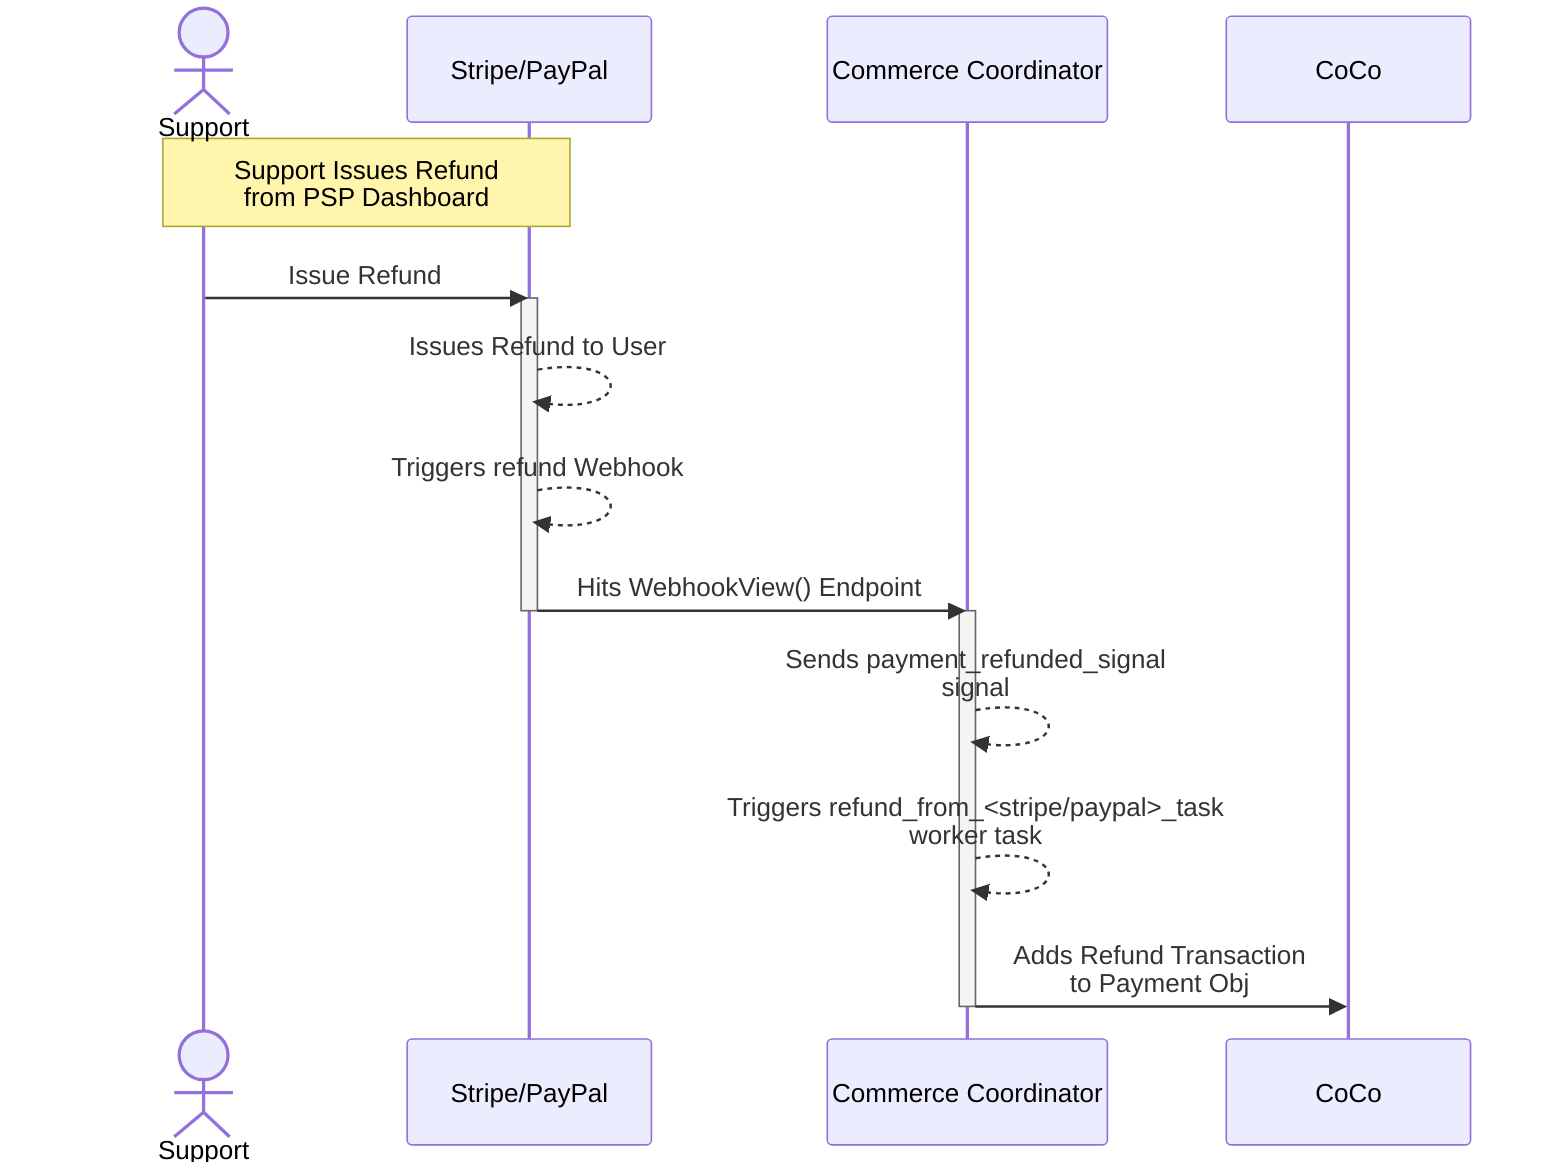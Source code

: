 sequenceDiagram
    actor Support
    participant PSP as Stripe/PayPal
    participant CC as Commerce Coordinator
    participant CoCo
    note over Support, PSP: Support Issues Refund<br>from PSP Dashboard
    Support ->> PSP: Issue Refund
    activate PSP
    PSP -->> PSP: Issues Refund to User
    PSP -->> PSP: Triggers refund Webhook
    PSP ->> CC: Hits WebhookView() Endpoint
    deactivate PSP
    activate CC
    CC -->> CC: Sends payment_refunded_signal<br> signal
    CC -->> CC: Triggers refund_from_<stripe/paypal>_task<br> worker task
    CC ->> CoCo: Adds Refund Transaction<br> to Payment Obj
    deactivate CC